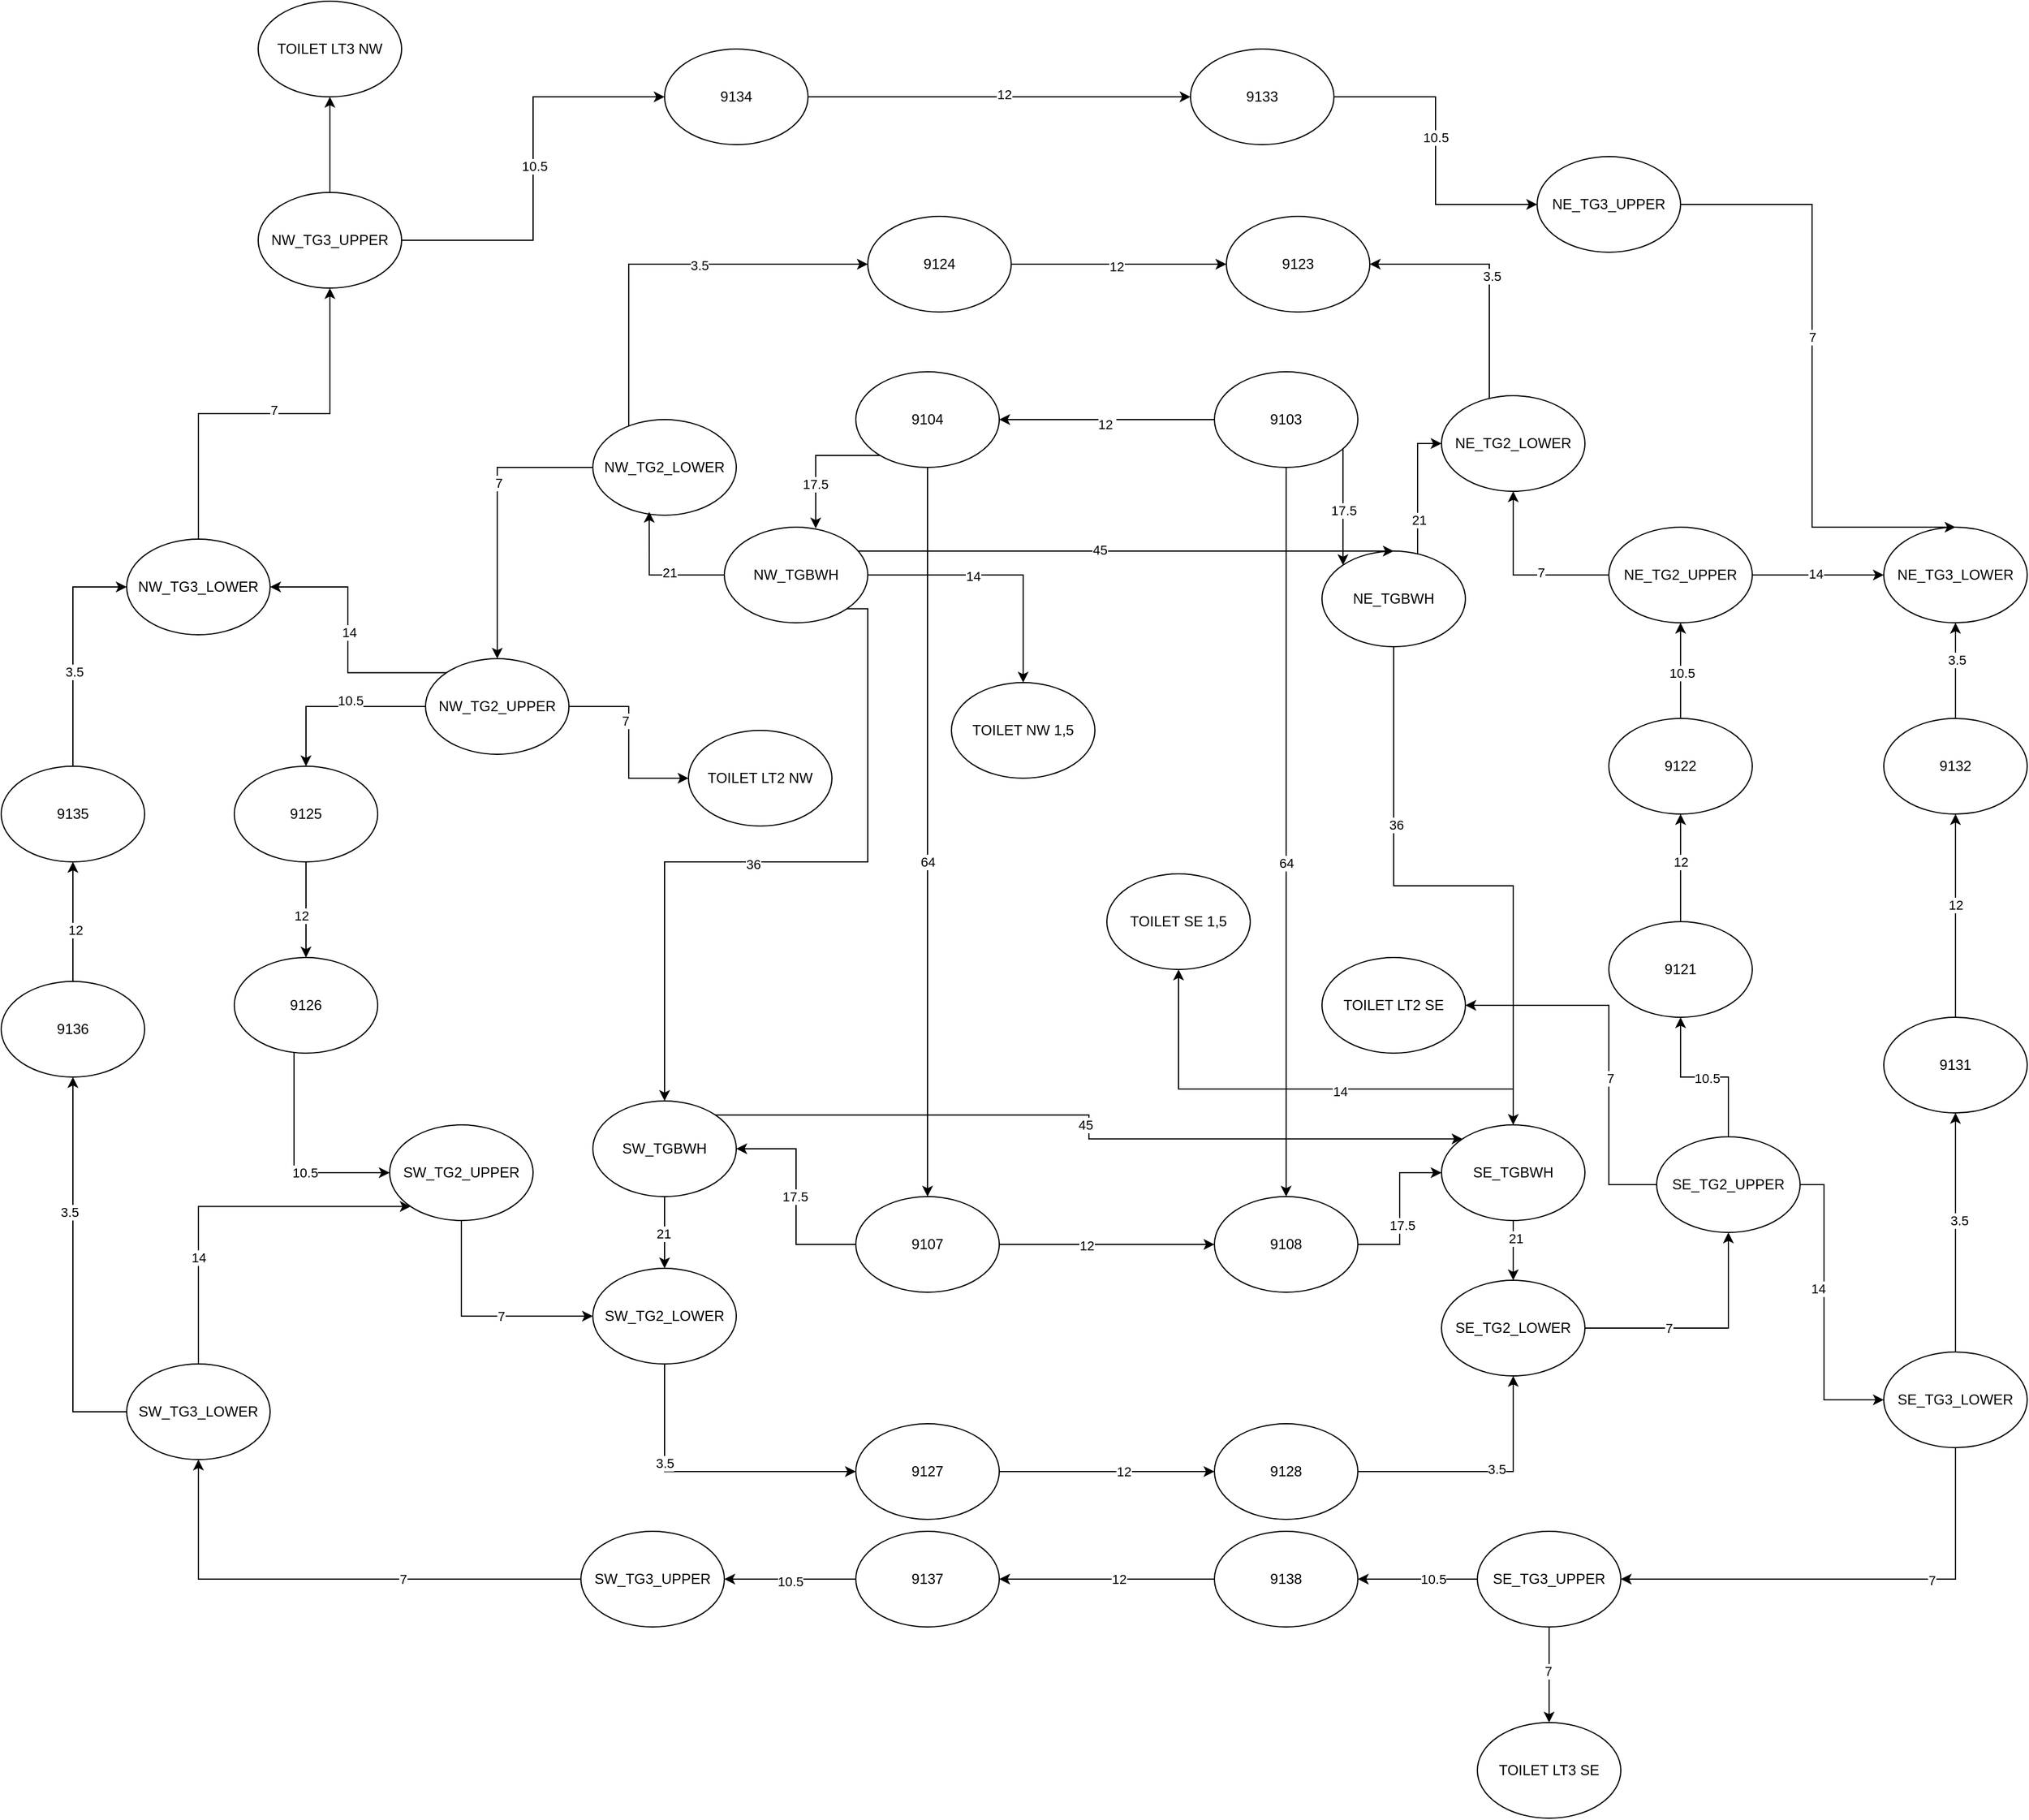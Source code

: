 <mxfile version="22.1.7" type="device">
  <diagram name="Page-1" id="kwG1Tb61bwSE5z8DppzK">
    <mxGraphModel dx="2553" dy="1872" grid="1" gridSize="10" guides="1" tooltips="1" connect="1" arrows="1" fold="1" page="1" pageScale="1" pageWidth="850" pageHeight="1100" math="0" shadow="0">
      <root>
        <mxCell id="0" />
        <mxCell id="1" parent="0" />
        <mxCell id="VRYn3jgNpUZlm6RyWlzc-5" style="edgeStyle=orthogonalEdgeStyle;rounded=0;orthogonalLoop=1;jettySize=auto;html=1;" edge="1" parent="1" source="VRYn3jgNpUZlm6RyWlzc-1" target="VRYn3jgNpUZlm6RyWlzc-4">
          <mxGeometry relative="1" as="geometry" />
        </mxCell>
        <mxCell id="VRYn3jgNpUZlm6RyWlzc-6" value="12&amp;nbsp;" style="edgeLabel;html=1;align=center;verticalAlign=middle;resizable=0;points=[];" vertex="1" connectable="0" parent="VRYn3jgNpUZlm6RyWlzc-5">
          <mxGeometry x="0.007" y="4" relative="1" as="geometry">
            <mxPoint as="offset" />
          </mxGeometry>
        </mxCell>
        <mxCell id="VRYn3jgNpUZlm6RyWlzc-86" style="edgeStyle=orthogonalEdgeStyle;rounded=0;orthogonalLoop=1;jettySize=auto;html=1;entryX=0;entryY=0;entryDx=0;entryDy=0;" edge="1" parent="1" source="VRYn3jgNpUZlm6RyWlzc-1" target="VRYn3jgNpUZlm6RyWlzc-85">
          <mxGeometry relative="1" as="geometry">
            <Array as="points">
              <mxPoint x="650" y="200" />
              <mxPoint x="650" y="200" />
            </Array>
          </mxGeometry>
        </mxCell>
        <mxCell id="VRYn3jgNpUZlm6RyWlzc-87" value="17.5" style="edgeLabel;html=1;align=center;verticalAlign=middle;resizable=0;points=[];" vertex="1" connectable="0" parent="VRYn3jgNpUZlm6RyWlzc-86">
          <mxGeometry x="0.061" relative="1" as="geometry">
            <mxPoint as="offset" />
          </mxGeometry>
        </mxCell>
        <mxCell id="VRYn3jgNpUZlm6RyWlzc-1" value="9103" style="ellipse;whiteSpace=wrap;html=1;" vertex="1" parent="1">
          <mxGeometry x="530" y="150" width="120" height="80" as="geometry" />
        </mxCell>
        <mxCell id="VRYn3jgNpUZlm6RyWlzc-34" style="edgeStyle=orthogonalEdgeStyle;rounded=0;orthogonalLoop=1;jettySize=auto;html=1;entryX=0.5;entryY=0;entryDx=0;entryDy=0;" edge="1" parent="1" source="VRYn3jgNpUZlm6RyWlzc-4" target="VRYn3jgNpUZlm6RyWlzc-35">
          <mxGeometry relative="1" as="geometry">
            <mxPoint x="290" y="770.909" as="targetPoint" />
          </mxGeometry>
        </mxCell>
        <mxCell id="VRYn3jgNpUZlm6RyWlzc-36" value="64" style="edgeLabel;html=1;align=center;verticalAlign=middle;resizable=0;points=[];" vertex="1" connectable="0" parent="VRYn3jgNpUZlm6RyWlzc-34">
          <mxGeometry x="0.24" y="1" relative="1" as="geometry">
            <mxPoint x="-1" y="-48" as="offset" />
          </mxGeometry>
        </mxCell>
        <mxCell id="VRYn3jgNpUZlm6RyWlzc-4" value="9104" style="ellipse;whiteSpace=wrap;html=1;" vertex="1" parent="1">
          <mxGeometry x="230" y="150" width="120" height="80" as="geometry" />
        </mxCell>
        <mxCell id="VRYn3jgNpUZlm6RyWlzc-9" style="edgeStyle=orthogonalEdgeStyle;rounded=0;orthogonalLoop=1;jettySize=auto;html=1;entryX=0.5;entryY=0;entryDx=0;entryDy=0;" edge="1" parent="1" source="VRYn3jgNpUZlm6RyWlzc-8" target="VRYn3jgNpUZlm6RyWlzc-10">
          <mxGeometry relative="1" as="geometry">
            <mxPoint x="140" y="460" as="targetPoint" />
          </mxGeometry>
        </mxCell>
        <mxCell id="VRYn3jgNpUZlm6RyWlzc-12" value="7" style="edgeLabel;html=1;align=center;verticalAlign=middle;resizable=0;points=[];" vertex="1" connectable="0" parent="VRYn3jgNpUZlm6RyWlzc-9">
          <mxGeometry x="-0.223" y="1" relative="1" as="geometry">
            <mxPoint as="offset" />
          </mxGeometry>
        </mxCell>
        <mxCell id="VRYn3jgNpUZlm6RyWlzc-13" style="edgeStyle=orthogonalEdgeStyle;rounded=0;orthogonalLoop=1;jettySize=auto;html=1;entryX=0;entryY=0.5;entryDx=0;entryDy=0;" edge="1" parent="1" source="VRYn3jgNpUZlm6RyWlzc-8" target="VRYn3jgNpUZlm6RyWlzc-14">
          <mxGeometry relative="1" as="geometry">
            <mxPoint y="140" as="targetPoint" />
            <Array as="points">
              <mxPoint x="40" y="60" />
            </Array>
          </mxGeometry>
        </mxCell>
        <mxCell id="VRYn3jgNpUZlm6RyWlzc-15" value="3.5" style="edgeLabel;html=1;align=center;verticalAlign=middle;resizable=0;points=[];" vertex="1" connectable="0" parent="VRYn3jgNpUZlm6RyWlzc-13">
          <mxGeometry x="0.16" y="-1" relative="1" as="geometry">
            <mxPoint as="offset" />
          </mxGeometry>
        </mxCell>
        <mxCell id="VRYn3jgNpUZlm6RyWlzc-8" value="NW_TG2_LOWER" style="ellipse;whiteSpace=wrap;html=1;" vertex="1" parent="1">
          <mxGeometry x="10" y="190" width="120" height="80" as="geometry" />
        </mxCell>
        <mxCell id="VRYn3jgNpUZlm6RyWlzc-20" style="edgeStyle=orthogonalEdgeStyle;rounded=0;orthogonalLoop=1;jettySize=auto;html=1;" edge="1" parent="1" source="VRYn3jgNpUZlm6RyWlzc-10" target="VRYn3jgNpUZlm6RyWlzc-16">
          <mxGeometry relative="1" as="geometry" />
        </mxCell>
        <mxCell id="VRYn3jgNpUZlm6RyWlzc-21" value="10.5" style="edgeLabel;html=1;align=center;verticalAlign=middle;resizable=0;points=[];" vertex="1" connectable="0" parent="VRYn3jgNpUZlm6RyWlzc-20">
          <mxGeometry x="-0.162" y="-5" relative="1" as="geometry">
            <mxPoint as="offset" />
          </mxGeometry>
        </mxCell>
        <mxCell id="VRYn3jgNpUZlm6RyWlzc-96" value="" style="edgeStyle=orthogonalEdgeStyle;rounded=0;orthogonalLoop=1;jettySize=auto;html=1;" edge="1" parent="1" source="VRYn3jgNpUZlm6RyWlzc-10" target="VRYn3jgNpUZlm6RyWlzc-95">
          <mxGeometry relative="1" as="geometry" />
        </mxCell>
        <mxCell id="VRYn3jgNpUZlm6RyWlzc-97" value="7" style="edgeLabel;html=1;align=center;verticalAlign=middle;resizable=0;points=[];" vertex="1" connectable="0" parent="VRYn3jgNpUZlm6RyWlzc-96">
          <mxGeometry x="-0.224" y="-3" relative="1" as="geometry">
            <mxPoint as="offset" />
          </mxGeometry>
        </mxCell>
        <mxCell id="VRYn3jgNpUZlm6RyWlzc-10" value="NW_TG2_UPPER" style="ellipse;whiteSpace=wrap;html=1;" vertex="1" parent="1">
          <mxGeometry x="-130" y="390" width="120" height="80" as="geometry" />
        </mxCell>
        <mxCell id="VRYn3jgNpUZlm6RyWlzc-17" style="edgeStyle=orthogonalEdgeStyle;rounded=0;orthogonalLoop=1;jettySize=auto;html=1;entryX=0;entryY=0.5;entryDx=0;entryDy=0;" edge="1" parent="1" source="VRYn3jgNpUZlm6RyWlzc-14" target="VRYn3jgNpUZlm6RyWlzc-18">
          <mxGeometry relative="1" as="geometry">
            <mxPoint x="570" y="60" as="targetPoint" />
          </mxGeometry>
        </mxCell>
        <mxCell id="VRYn3jgNpUZlm6RyWlzc-19" value="12" style="edgeLabel;html=1;align=center;verticalAlign=middle;resizable=0;points=[];" vertex="1" connectable="0" parent="VRYn3jgNpUZlm6RyWlzc-17">
          <mxGeometry x="-0.028" y="-2" relative="1" as="geometry">
            <mxPoint as="offset" />
          </mxGeometry>
        </mxCell>
        <mxCell id="VRYn3jgNpUZlm6RyWlzc-14" value="9124" style="ellipse;whiteSpace=wrap;html=1;" vertex="1" parent="1">
          <mxGeometry x="240" y="20" width="120" height="80" as="geometry" />
        </mxCell>
        <mxCell id="VRYn3jgNpUZlm6RyWlzc-23" value="" style="edgeStyle=orthogonalEdgeStyle;rounded=0;orthogonalLoop=1;jettySize=auto;html=1;" edge="1" parent="1" source="VRYn3jgNpUZlm6RyWlzc-16" target="VRYn3jgNpUZlm6RyWlzc-22">
          <mxGeometry relative="1" as="geometry" />
        </mxCell>
        <mxCell id="VRYn3jgNpUZlm6RyWlzc-24" value="12" style="edgeLabel;html=1;align=center;verticalAlign=middle;resizable=0;points=[];" vertex="1" connectable="0" parent="VRYn3jgNpUZlm6RyWlzc-23">
          <mxGeometry x="0.121" y="-4" relative="1" as="geometry">
            <mxPoint as="offset" />
          </mxGeometry>
        </mxCell>
        <mxCell id="VRYn3jgNpUZlm6RyWlzc-16" value="9125" style="ellipse;whiteSpace=wrap;html=1;" vertex="1" parent="1">
          <mxGeometry x="-290" y="480" width="120" height="80" as="geometry" />
        </mxCell>
        <mxCell id="VRYn3jgNpUZlm6RyWlzc-18" value="9123" style="ellipse;whiteSpace=wrap;html=1;" vertex="1" parent="1">
          <mxGeometry x="540" y="20" width="120" height="80" as="geometry" />
        </mxCell>
        <mxCell id="VRYn3jgNpUZlm6RyWlzc-26" style="edgeStyle=orthogonalEdgeStyle;rounded=0;orthogonalLoop=1;jettySize=auto;html=1;entryX=0;entryY=0.5;entryDx=0;entryDy=0;" edge="1" parent="1" source="VRYn3jgNpUZlm6RyWlzc-22" target="VRYn3jgNpUZlm6RyWlzc-25">
          <mxGeometry relative="1" as="geometry">
            <Array as="points">
              <mxPoint x="-240" y="820" />
            </Array>
          </mxGeometry>
        </mxCell>
        <mxCell id="VRYn3jgNpUZlm6RyWlzc-27" value="10.5" style="edgeLabel;html=1;align=center;verticalAlign=middle;resizable=0;points=[];" vertex="1" connectable="0" parent="VRYn3jgNpUZlm6RyWlzc-26">
          <mxGeometry x="0.215" relative="1" as="geometry">
            <mxPoint as="offset" />
          </mxGeometry>
        </mxCell>
        <mxCell id="VRYn3jgNpUZlm6RyWlzc-22" value="9126" style="ellipse;whiteSpace=wrap;html=1;" vertex="1" parent="1">
          <mxGeometry x="-290" y="640" width="120" height="80" as="geometry" />
        </mxCell>
        <mxCell id="VRYn3jgNpUZlm6RyWlzc-29" style="edgeStyle=orthogonalEdgeStyle;rounded=0;orthogonalLoop=1;jettySize=auto;html=1;entryX=0;entryY=0.5;entryDx=0;entryDy=0;" edge="1" parent="1" source="VRYn3jgNpUZlm6RyWlzc-25" target="VRYn3jgNpUZlm6RyWlzc-28">
          <mxGeometry relative="1" as="geometry">
            <Array as="points">
              <mxPoint x="-100" y="940" />
            </Array>
          </mxGeometry>
        </mxCell>
        <mxCell id="VRYn3jgNpUZlm6RyWlzc-30" value="7" style="edgeLabel;html=1;align=center;verticalAlign=middle;resizable=0;points=[];" vertex="1" connectable="0" parent="VRYn3jgNpUZlm6RyWlzc-29">
          <mxGeometry x="0.183" relative="1" as="geometry">
            <mxPoint as="offset" />
          </mxGeometry>
        </mxCell>
        <mxCell id="VRYn3jgNpUZlm6RyWlzc-25" value="SW_TG2_UPPER" style="ellipse;whiteSpace=wrap;html=1;" vertex="1" parent="1">
          <mxGeometry x="-160" y="780" width="120" height="80" as="geometry" />
        </mxCell>
        <mxCell id="VRYn3jgNpUZlm6RyWlzc-31" style="edgeStyle=orthogonalEdgeStyle;rounded=0;orthogonalLoop=1;jettySize=auto;html=1;entryX=0;entryY=0.5;entryDx=0;entryDy=0;" edge="1" parent="1" source="VRYn3jgNpUZlm6RyWlzc-28" target="VRYn3jgNpUZlm6RyWlzc-32">
          <mxGeometry relative="1" as="geometry">
            <mxPoint x="90" y="1060" as="targetPoint" />
            <Array as="points">
              <mxPoint x="70" y="1070" />
            </Array>
          </mxGeometry>
        </mxCell>
        <mxCell id="VRYn3jgNpUZlm6RyWlzc-33" value="3.5" style="edgeLabel;html=1;align=center;verticalAlign=middle;resizable=0;points=[];" vertex="1" connectable="0" parent="VRYn3jgNpUZlm6RyWlzc-31">
          <mxGeometry x="-0.334" relative="1" as="geometry">
            <mxPoint as="offset" />
          </mxGeometry>
        </mxCell>
        <mxCell id="VRYn3jgNpUZlm6RyWlzc-28" value="SW_TG2_LOWER" style="ellipse;whiteSpace=wrap;html=1;" vertex="1" parent="1">
          <mxGeometry x="10" y="900" width="120" height="80" as="geometry" />
        </mxCell>
        <mxCell id="VRYn3jgNpUZlm6RyWlzc-45" value="" style="edgeStyle=orthogonalEdgeStyle;rounded=0;orthogonalLoop=1;jettySize=auto;html=1;" edge="1" parent="1" source="VRYn3jgNpUZlm6RyWlzc-32" target="VRYn3jgNpUZlm6RyWlzc-44">
          <mxGeometry relative="1" as="geometry" />
        </mxCell>
        <mxCell id="VRYn3jgNpUZlm6RyWlzc-46" value="12" style="edgeLabel;html=1;align=center;verticalAlign=middle;resizable=0;points=[];" vertex="1" connectable="0" parent="VRYn3jgNpUZlm6RyWlzc-45">
          <mxGeometry x="0.149" relative="1" as="geometry">
            <mxPoint as="offset" />
          </mxGeometry>
        </mxCell>
        <mxCell id="VRYn3jgNpUZlm6RyWlzc-32" value="9127" style="ellipse;whiteSpace=wrap;html=1;" vertex="1" parent="1">
          <mxGeometry x="230" y="1030" width="120" height="80" as="geometry" />
        </mxCell>
        <mxCell id="VRYn3jgNpUZlm6RyWlzc-38" value="" style="edgeStyle=orthogonalEdgeStyle;rounded=0;orthogonalLoop=1;jettySize=auto;html=1;" edge="1" parent="1" source="VRYn3jgNpUZlm6RyWlzc-35" target="VRYn3jgNpUZlm6RyWlzc-37">
          <mxGeometry relative="1" as="geometry" />
        </mxCell>
        <mxCell id="VRYn3jgNpUZlm6RyWlzc-41" value="12" style="edgeLabel;html=1;align=center;verticalAlign=middle;resizable=0;points=[];" vertex="1" connectable="0" parent="VRYn3jgNpUZlm6RyWlzc-38">
          <mxGeometry x="-0.196" y="-1" relative="1" as="geometry">
            <mxPoint as="offset" />
          </mxGeometry>
        </mxCell>
        <mxCell id="VRYn3jgNpUZlm6RyWlzc-81" style="edgeStyle=orthogonalEdgeStyle;rounded=0;orthogonalLoop=1;jettySize=auto;html=1;" edge="1" parent="1" source="VRYn3jgNpUZlm6RyWlzc-35" target="VRYn3jgNpUZlm6RyWlzc-80">
          <mxGeometry relative="1" as="geometry" />
        </mxCell>
        <mxCell id="VRYn3jgNpUZlm6RyWlzc-83" value="17.5" style="edgeLabel;html=1;align=center;verticalAlign=middle;resizable=0;points=[];" vertex="1" connectable="0" parent="VRYn3jgNpUZlm6RyWlzc-81">
          <mxGeometry x="-0.178" y="1" relative="1" as="geometry">
            <mxPoint y="-16" as="offset" />
          </mxGeometry>
        </mxCell>
        <mxCell id="VRYn3jgNpUZlm6RyWlzc-35" value="9107" style="ellipse;whiteSpace=wrap;html=1;" vertex="1" parent="1">
          <mxGeometry x="230" y="840" width="120" height="80" as="geometry" />
        </mxCell>
        <mxCell id="VRYn3jgNpUZlm6RyWlzc-77" style="edgeStyle=orthogonalEdgeStyle;rounded=0;orthogonalLoop=1;jettySize=auto;html=1;entryX=0;entryY=0.5;entryDx=0;entryDy=0;" edge="1" parent="1" source="VRYn3jgNpUZlm6RyWlzc-37" target="VRYn3jgNpUZlm6RyWlzc-70">
          <mxGeometry relative="1" as="geometry" />
        </mxCell>
        <mxCell id="VRYn3jgNpUZlm6RyWlzc-78" value="17.5" style="edgeLabel;html=1;align=center;verticalAlign=middle;resizable=0;points=[];" vertex="1" connectable="0" parent="VRYn3jgNpUZlm6RyWlzc-77">
          <mxGeometry x="-0.215" y="-2" relative="1" as="geometry">
            <mxPoint as="offset" />
          </mxGeometry>
        </mxCell>
        <mxCell id="VRYn3jgNpUZlm6RyWlzc-37" value="9108" style="ellipse;whiteSpace=wrap;html=1;" vertex="1" parent="1">
          <mxGeometry x="530" y="840" width="120" height="80" as="geometry" />
        </mxCell>
        <mxCell id="VRYn3jgNpUZlm6RyWlzc-39" style="edgeStyle=orthogonalEdgeStyle;rounded=0;orthogonalLoop=1;jettySize=auto;html=1;entryX=0.5;entryY=0;entryDx=0;entryDy=0;" edge="1" parent="1" source="VRYn3jgNpUZlm6RyWlzc-1" target="VRYn3jgNpUZlm6RyWlzc-37">
          <mxGeometry relative="1" as="geometry" />
        </mxCell>
        <mxCell id="VRYn3jgNpUZlm6RyWlzc-40" value="64" style="edgeLabel;html=1;align=center;verticalAlign=middle;resizable=0;points=[];" vertex="1" connectable="0" parent="VRYn3jgNpUZlm6RyWlzc-39">
          <mxGeometry x="0.11" y="-4" relative="1" as="geometry">
            <mxPoint x="4" y="-8" as="offset" />
          </mxGeometry>
        </mxCell>
        <mxCell id="VRYn3jgNpUZlm6RyWlzc-48" style="edgeStyle=orthogonalEdgeStyle;rounded=0;orthogonalLoop=1;jettySize=auto;html=1;entryX=0.5;entryY=1;entryDx=0;entryDy=0;" edge="1" parent="1" source="VRYn3jgNpUZlm6RyWlzc-44" target="VRYn3jgNpUZlm6RyWlzc-47">
          <mxGeometry relative="1" as="geometry" />
        </mxCell>
        <mxCell id="VRYn3jgNpUZlm6RyWlzc-49" value="3.5" style="edgeLabel;html=1;align=center;verticalAlign=middle;resizable=0;points=[];" vertex="1" connectable="0" parent="VRYn3jgNpUZlm6RyWlzc-48">
          <mxGeometry x="0.107" y="2" relative="1" as="geometry">
            <mxPoint as="offset" />
          </mxGeometry>
        </mxCell>
        <mxCell id="VRYn3jgNpUZlm6RyWlzc-44" value="9128" style="ellipse;whiteSpace=wrap;html=1;" vertex="1" parent="1">
          <mxGeometry x="530" y="1030" width="120" height="80" as="geometry" />
        </mxCell>
        <mxCell id="VRYn3jgNpUZlm6RyWlzc-51" style="edgeStyle=orthogonalEdgeStyle;rounded=0;orthogonalLoop=1;jettySize=auto;html=1;" edge="1" parent="1" source="VRYn3jgNpUZlm6RyWlzc-47" target="VRYn3jgNpUZlm6RyWlzc-50">
          <mxGeometry relative="1" as="geometry" />
        </mxCell>
        <mxCell id="VRYn3jgNpUZlm6RyWlzc-52" value="7" style="edgeLabel;html=1;align=center;verticalAlign=middle;resizable=0;points=[];" vertex="1" connectable="0" parent="VRYn3jgNpUZlm6RyWlzc-51">
          <mxGeometry x="-0.066" y="3" relative="1" as="geometry">
            <mxPoint x="-24" y="3" as="offset" />
          </mxGeometry>
        </mxCell>
        <mxCell id="VRYn3jgNpUZlm6RyWlzc-47" value="SE_TG2_LOWER" style="ellipse;whiteSpace=wrap;html=1;" vertex="1" parent="1">
          <mxGeometry x="720" y="910" width="120" height="80" as="geometry" />
        </mxCell>
        <mxCell id="VRYn3jgNpUZlm6RyWlzc-54" style="edgeStyle=orthogonalEdgeStyle;rounded=0;orthogonalLoop=1;jettySize=auto;html=1;entryX=0.5;entryY=1;entryDx=0;entryDy=0;" edge="1" parent="1" source="VRYn3jgNpUZlm6RyWlzc-50" target="VRYn3jgNpUZlm6RyWlzc-53">
          <mxGeometry relative="1" as="geometry" />
        </mxCell>
        <mxCell id="VRYn3jgNpUZlm6RyWlzc-55" value="10.5" style="edgeLabel;html=1;align=center;verticalAlign=middle;resizable=0;points=[];" vertex="1" connectable="0" parent="VRYn3jgNpUZlm6RyWlzc-54">
          <mxGeometry x="-0.024" y="1" relative="1" as="geometry">
            <mxPoint as="offset" />
          </mxGeometry>
        </mxCell>
        <mxCell id="VRYn3jgNpUZlm6RyWlzc-98" style="edgeStyle=orthogonalEdgeStyle;rounded=0;orthogonalLoop=1;jettySize=auto;html=1;entryX=1;entryY=0.5;entryDx=0;entryDy=0;" edge="1" parent="1" source="VRYn3jgNpUZlm6RyWlzc-50" target="VRYn3jgNpUZlm6RyWlzc-99">
          <mxGeometry relative="1" as="geometry">
            <mxPoint x="740" y="680" as="targetPoint" />
            <Array as="points">
              <mxPoint x="860" y="830" />
              <mxPoint x="860" y="680" />
            </Array>
          </mxGeometry>
        </mxCell>
        <mxCell id="VRYn3jgNpUZlm6RyWlzc-100" value="7" style="edgeLabel;html=1;align=center;verticalAlign=middle;resizable=0;points=[];" vertex="1" connectable="0" parent="VRYn3jgNpUZlm6RyWlzc-98">
          <mxGeometry x="-0.172" y="-1" relative="1" as="geometry">
            <mxPoint y="-1" as="offset" />
          </mxGeometry>
        </mxCell>
        <mxCell id="VRYn3jgNpUZlm6RyWlzc-102" value="" style="edgeStyle=orthogonalEdgeStyle;rounded=0;orthogonalLoop=1;jettySize=auto;html=1;" edge="1" parent="1" source="VRYn3jgNpUZlm6RyWlzc-50" target="VRYn3jgNpUZlm6RyWlzc-101">
          <mxGeometry relative="1" as="geometry">
            <Array as="points">
              <mxPoint x="1040" y="830" />
              <mxPoint x="1040" y="1010" />
            </Array>
          </mxGeometry>
        </mxCell>
        <mxCell id="VRYn3jgNpUZlm6RyWlzc-103" value="14" style="edgeLabel;html=1;align=center;verticalAlign=middle;resizable=0;points=[];" vertex="1" connectable="0" parent="VRYn3jgNpUZlm6RyWlzc-102">
          <mxGeometry x="-0.146" y="-5" relative="1" as="geometry">
            <mxPoint as="offset" />
          </mxGeometry>
        </mxCell>
        <mxCell id="VRYn3jgNpUZlm6RyWlzc-50" value="SE_TG2_UPPER" style="ellipse;whiteSpace=wrap;html=1;" vertex="1" parent="1">
          <mxGeometry x="900" y="790" width="120" height="80" as="geometry" />
        </mxCell>
        <mxCell id="VRYn3jgNpUZlm6RyWlzc-57" style="edgeStyle=orthogonalEdgeStyle;rounded=0;orthogonalLoop=1;jettySize=auto;html=1;entryX=0.5;entryY=1;entryDx=0;entryDy=0;" edge="1" parent="1" source="VRYn3jgNpUZlm6RyWlzc-53" target="VRYn3jgNpUZlm6RyWlzc-56">
          <mxGeometry relative="1" as="geometry" />
        </mxCell>
        <mxCell id="VRYn3jgNpUZlm6RyWlzc-60" value="12" style="edgeLabel;html=1;align=center;verticalAlign=middle;resizable=0;points=[];" vertex="1" connectable="0" parent="VRYn3jgNpUZlm6RyWlzc-57">
          <mxGeometry x="0.039" y="6" relative="1" as="geometry">
            <mxPoint x="6" y="-3" as="offset" />
          </mxGeometry>
        </mxCell>
        <mxCell id="VRYn3jgNpUZlm6RyWlzc-53" value="9121" style="ellipse;whiteSpace=wrap;html=1;" vertex="1" parent="1">
          <mxGeometry x="860" y="610" width="120" height="80" as="geometry" />
        </mxCell>
        <mxCell id="VRYn3jgNpUZlm6RyWlzc-62" style="edgeStyle=orthogonalEdgeStyle;rounded=0;orthogonalLoop=1;jettySize=auto;html=1;" edge="1" parent="1" source="VRYn3jgNpUZlm6RyWlzc-56" target="VRYn3jgNpUZlm6RyWlzc-61">
          <mxGeometry relative="1" as="geometry" />
        </mxCell>
        <mxCell id="VRYn3jgNpUZlm6RyWlzc-110" value="10.5" style="edgeLabel;html=1;align=center;verticalAlign=middle;resizable=0;points=[];" vertex="1" connectable="0" parent="VRYn3jgNpUZlm6RyWlzc-62">
          <mxGeometry x="-0.054" y="-1" relative="1" as="geometry">
            <mxPoint as="offset" />
          </mxGeometry>
        </mxCell>
        <mxCell id="VRYn3jgNpUZlm6RyWlzc-56" value="9122" style="ellipse;whiteSpace=wrap;html=1;" vertex="1" parent="1">
          <mxGeometry x="860" y="440" width="120" height="80" as="geometry" />
        </mxCell>
        <mxCell id="VRYn3jgNpUZlm6RyWlzc-64" style="edgeStyle=orthogonalEdgeStyle;rounded=0;orthogonalLoop=1;jettySize=auto;html=1;" edge="1" parent="1" source="VRYn3jgNpUZlm6RyWlzc-61" target="VRYn3jgNpUZlm6RyWlzc-63">
          <mxGeometry relative="1" as="geometry" />
        </mxCell>
        <mxCell id="VRYn3jgNpUZlm6RyWlzc-66" value="7" style="edgeLabel;html=1;align=center;verticalAlign=middle;resizable=0;points=[];" vertex="1" connectable="0" parent="VRYn3jgNpUZlm6RyWlzc-64">
          <mxGeometry x="-0.224" y="-2" relative="1" as="geometry">
            <mxPoint x="1" as="offset" />
          </mxGeometry>
        </mxCell>
        <mxCell id="VRYn3jgNpUZlm6RyWlzc-114" style="edgeStyle=orthogonalEdgeStyle;rounded=0;orthogonalLoop=1;jettySize=auto;html=1;entryX=0;entryY=0.5;entryDx=0;entryDy=0;" edge="1" parent="1" source="VRYn3jgNpUZlm6RyWlzc-61" target="VRYn3jgNpUZlm6RyWlzc-112">
          <mxGeometry relative="1" as="geometry" />
        </mxCell>
        <mxCell id="VRYn3jgNpUZlm6RyWlzc-115" value="14" style="edgeLabel;html=1;align=center;verticalAlign=middle;resizable=0;points=[];" vertex="1" connectable="0" parent="VRYn3jgNpUZlm6RyWlzc-114">
          <mxGeometry x="-0.048" y="1" relative="1" as="geometry">
            <mxPoint as="offset" />
          </mxGeometry>
        </mxCell>
        <mxCell id="VRYn3jgNpUZlm6RyWlzc-61" value="NE_TG2_UPPER" style="ellipse;whiteSpace=wrap;html=1;" vertex="1" parent="1">
          <mxGeometry x="860" y="280" width="120" height="80" as="geometry" />
        </mxCell>
        <mxCell id="VRYn3jgNpUZlm6RyWlzc-68" style="edgeStyle=orthogonalEdgeStyle;rounded=0;orthogonalLoop=1;jettySize=auto;html=1;entryX=1;entryY=0.5;entryDx=0;entryDy=0;" edge="1" parent="1" source="VRYn3jgNpUZlm6RyWlzc-63" target="VRYn3jgNpUZlm6RyWlzc-18">
          <mxGeometry relative="1" as="geometry">
            <Array as="points">
              <mxPoint x="760" y="60" />
            </Array>
          </mxGeometry>
        </mxCell>
        <mxCell id="VRYn3jgNpUZlm6RyWlzc-69" value="3.5" style="edgeLabel;html=1;align=center;verticalAlign=middle;resizable=0;points=[];" vertex="1" connectable="0" parent="VRYn3jgNpUZlm6RyWlzc-68">
          <mxGeometry x="-0.03" y="-2" relative="1" as="geometry">
            <mxPoint as="offset" />
          </mxGeometry>
        </mxCell>
        <mxCell id="VRYn3jgNpUZlm6RyWlzc-63" value="NE_TG2_LOWER" style="ellipse;whiteSpace=wrap;html=1;" vertex="1" parent="1">
          <mxGeometry x="720" y="170" width="120" height="80" as="geometry" />
        </mxCell>
        <mxCell id="VRYn3jgNpUZlm6RyWlzc-76" style="edgeStyle=orthogonalEdgeStyle;rounded=0;orthogonalLoop=1;jettySize=auto;html=1;" edge="1" parent="1" source="VRYn3jgNpUZlm6RyWlzc-70" target="VRYn3jgNpUZlm6RyWlzc-47">
          <mxGeometry relative="1" as="geometry" />
        </mxCell>
        <mxCell id="VRYn3jgNpUZlm6RyWlzc-79" value="21" style="edgeLabel;html=1;align=center;verticalAlign=middle;resizable=0;points=[];" vertex="1" connectable="0" parent="VRYn3jgNpUZlm6RyWlzc-76">
          <mxGeometry x="-0.423" y="2" relative="1" as="geometry">
            <mxPoint as="offset" />
          </mxGeometry>
        </mxCell>
        <mxCell id="VRYn3jgNpUZlm6RyWlzc-165" style="edgeStyle=orthogonalEdgeStyle;rounded=0;orthogonalLoop=1;jettySize=auto;html=1;entryX=0.5;entryY=1;entryDx=0;entryDy=0;" edge="1" parent="1" source="VRYn3jgNpUZlm6RyWlzc-70" target="VRYn3jgNpUZlm6RyWlzc-166">
          <mxGeometry relative="1" as="geometry">
            <mxPoint x="500" y="660" as="targetPoint" />
            <Array as="points">
              <mxPoint x="780" y="750" />
              <mxPoint x="500" y="750" />
            </Array>
          </mxGeometry>
        </mxCell>
        <mxCell id="VRYn3jgNpUZlm6RyWlzc-167" value="14" style="edgeLabel;html=1;align=center;verticalAlign=middle;resizable=0;points=[];" vertex="1" connectable="0" parent="VRYn3jgNpUZlm6RyWlzc-165">
          <mxGeometry x="-0.146" y="2" relative="1" as="geometry">
            <mxPoint as="offset" />
          </mxGeometry>
        </mxCell>
        <mxCell id="VRYn3jgNpUZlm6RyWlzc-70" value="SE_TGBWH" style="ellipse;whiteSpace=wrap;html=1;" vertex="1" parent="1">
          <mxGeometry x="720" y="780" width="120" height="80" as="geometry" />
        </mxCell>
        <mxCell id="VRYn3jgNpUZlm6RyWlzc-82" style="edgeStyle=orthogonalEdgeStyle;rounded=0;orthogonalLoop=1;jettySize=auto;html=1;" edge="1" parent="1" source="VRYn3jgNpUZlm6RyWlzc-80" target="VRYn3jgNpUZlm6RyWlzc-28">
          <mxGeometry relative="1" as="geometry" />
        </mxCell>
        <mxCell id="VRYn3jgNpUZlm6RyWlzc-84" value="21" style="edgeLabel;html=1;align=center;verticalAlign=middle;resizable=0;points=[];" vertex="1" connectable="0" parent="VRYn3jgNpUZlm6RyWlzc-82">
          <mxGeometry x="0.04" y="-1" relative="1" as="geometry">
            <mxPoint as="offset" />
          </mxGeometry>
        </mxCell>
        <mxCell id="VRYn3jgNpUZlm6RyWlzc-179" style="edgeStyle=orthogonalEdgeStyle;rounded=0;orthogonalLoop=1;jettySize=auto;html=1;exitX=1;exitY=0;exitDx=0;exitDy=0;entryX=0;entryY=0;entryDx=0;entryDy=0;" edge="1" parent="1" source="VRYn3jgNpUZlm6RyWlzc-80" target="VRYn3jgNpUZlm6RyWlzc-70">
          <mxGeometry relative="1" as="geometry" />
        </mxCell>
        <mxCell id="VRYn3jgNpUZlm6RyWlzc-180" value="45" style="edgeLabel;html=1;align=center;verticalAlign=middle;resizable=0;points=[];" vertex="1" connectable="0" parent="VRYn3jgNpUZlm6RyWlzc-179">
          <mxGeometry x="-0.007" y="-3" relative="1" as="geometry">
            <mxPoint as="offset" />
          </mxGeometry>
        </mxCell>
        <mxCell id="VRYn3jgNpUZlm6RyWlzc-80" value="SW_TGBWH" style="ellipse;whiteSpace=wrap;html=1;" vertex="1" parent="1">
          <mxGeometry x="10" y="760" width="120" height="80" as="geometry" />
        </mxCell>
        <mxCell id="VRYn3jgNpUZlm6RyWlzc-88" style="edgeStyle=orthogonalEdgeStyle;rounded=0;orthogonalLoop=1;jettySize=auto;html=1;entryX=0;entryY=0.5;entryDx=0;entryDy=0;" edge="1" parent="1" source="VRYn3jgNpUZlm6RyWlzc-85" target="VRYn3jgNpUZlm6RyWlzc-63">
          <mxGeometry relative="1" as="geometry">
            <Array as="points">
              <mxPoint x="700" y="210" />
            </Array>
          </mxGeometry>
        </mxCell>
        <mxCell id="VRYn3jgNpUZlm6RyWlzc-89" value="21" style="edgeLabel;html=1;align=center;verticalAlign=middle;resizable=0;points=[];" vertex="1" connectable="0" parent="VRYn3jgNpUZlm6RyWlzc-88">
          <mxGeometry x="-0.493" y="-1" relative="1" as="geometry">
            <mxPoint as="offset" />
          </mxGeometry>
        </mxCell>
        <mxCell id="VRYn3jgNpUZlm6RyWlzc-175" style="edgeStyle=orthogonalEdgeStyle;rounded=0;orthogonalLoop=1;jettySize=auto;html=1;entryX=0.5;entryY=0;entryDx=0;entryDy=0;" edge="1" parent="1" source="VRYn3jgNpUZlm6RyWlzc-85" target="VRYn3jgNpUZlm6RyWlzc-70">
          <mxGeometry relative="1" as="geometry" />
        </mxCell>
        <mxCell id="VRYn3jgNpUZlm6RyWlzc-176" value="36" style="edgeLabel;html=1;align=center;verticalAlign=middle;resizable=0;points=[];" vertex="1" connectable="0" parent="VRYn3jgNpUZlm6RyWlzc-175">
          <mxGeometry x="-0.4" y="2" relative="1" as="geometry">
            <mxPoint y="-1" as="offset" />
          </mxGeometry>
        </mxCell>
        <mxCell id="VRYn3jgNpUZlm6RyWlzc-85" value="NE_TGBWH" style="ellipse;whiteSpace=wrap;html=1;" vertex="1" parent="1">
          <mxGeometry x="620" y="300" width="120" height="80" as="geometry" />
        </mxCell>
        <mxCell id="VRYn3jgNpUZlm6RyWlzc-162" style="edgeStyle=orthogonalEdgeStyle;rounded=0;orthogonalLoop=1;jettySize=auto;html=1;" edge="1" parent="1" source="VRYn3jgNpUZlm6RyWlzc-90" target="VRYn3jgNpUZlm6RyWlzc-164">
          <mxGeometry relative="1" as="geometry">
            <mxPoint x="370" y="450" as="targetPoint" />
          </mxGeometry>
        </mxCell>
        <mxCell id="VRYn3jgNpUZlm6RyWlzc-163" value="14" style="edgeLabel;html=1;align=center;verticalAlign=middle;resizable=0;points=[];" vertex="1" connectable="0" parent="VRYn3jgNpUZlm6RyWlzc-162">
          <mxGeometry x="-0.19" y="-1" relative="1" as="geometry">
            <mxPoint x="-1" as="offset" />
          </mxGeometry>
        </mxCell>
        <mxCell id="VRYn3jgNpUZlm6RyWlzc-173" style="edgeStyle=orthogonalEdgeStyle;rounded=0;orthogonalLoop=1;jettySize=auto;html=1;entryX=0.5;entryY=0;entryDx=0;entryDy=0;exitX=1;exitY=1;exitDx=0;exitDy=0;" edge="1" parent="1" source="VRYn3jgNpUZlm6RyWlzc-90" target="VRYn3jgNpUZlm6RyWlzc-80">
          <mxGeometry relative="1" as="geometry">
            <Array as="points">
              <mxPoint x="240" y="348" />
              <mxPoint x="240" y="560" />
              <mxPoint x="70" y="560" />
            </Array>
          </mxGeometry>
        </mxCell>
        <mxCell id="VRYn3jgNpUZlm6RyWlzc-174" value="36" style="edgeLabel;html=1;align=center;verticalAlign=middle;resizable=0;points=[];" vertex="1" connectable="0" parent="VRYn3jgNpUZlm6RyWlzc-173">
          <mxGeometry x="0.085" y="2" relative="1" as="geometry">
            <mxPoint x="-1" as="offset" />
          </mxGeometry>
        </mxCell>
        <mxCell id="VRYn3jgNpUZlm6RyWlzc-177" style="edgeStyle=orthogonalEdgeStyle;rounded=0;orthogonalLoop=1;jettySize=auto;html=1;" edge="1" parent="1" source="VRYn3jgNpUZlm6RyWlzc-90" target="VRYn3jgNpUZlm6RyWlzc-85">
          <mxGeometry relative="1" as="geometry">
            <Array as="points">
              <mxPoint x="450" y="300" />
              <mxPoint x="450" y="300" />
            </Array>
          </mxGeometry>
        </mxCell>
        <mxCell id="VRYn3jgNpUZlm6RyWlzc-178" value="45" style="edgeLabel;html=1;align=center;verticalAlign=middle;resizable=0;points=[];" vertex="1" connectable="0" parent="VRYn3jgNpUZlm6RyWlzc-177">
          <mxGeometry x="-0.104" y="1" relative="1" as="geometry">
            <mxPoint x="1" as="offset" />
          </mxGeometry>
        </mxCell>
        <mxCell id="VRYn3jgNpUZlm6RyWlzc-90" value="NW_TGBWH" style="ellipse;whiteSpace=wrap;html=1;" vertex="1" parent="1">
          <mxGeometry x="120" y="280" width="120" height="80" as="geometry" />
        </mxCell>
        <mxCell id="VRYn3jgNpUZlm6RyWlzc-91" style="edgeStyle=orthogonalEdgeStyle;rounded=0;orthogonalLoop=1;jettySize=auto;html=1;entryX=0.637;entryY=0.013;entryDx=0;entryDy=0;entryPerimeter=0;" edge="1" parent="1" source="VRYn3jgNpUZlm6RyWlzc-4" target="VRYn3jgNpUZlm6RyWlzc-90">
          <mxGeometry relative="1" as="geometry">
            <Array as="points">
              <mxPoint x="196" y="220" />
            </Array>
          </mxGeometry>
        </mxCell>
        <mxCell id="VRYn3jgNpUZlm6RyWlzc-92" value="17.5" style="edgeLabel;html=1;align=center;verticalAlign=middle;resizable=0;points=[];" vertex="1" connectable="0" parent="VRYn3jgNpUZlm6RyWlzc-91">
          <mxGeometry x="0.355" y="-1" relative="1" as="geometry">
            <mxPoint as="offset" />
          </mxGeometry>
        </mxCell>
        <mxCell id="VRYn3jgNpUZlm6RyWlzc-93" style="edgeStyle=orthogonalEdgeStyle;rounded=0;orthogonalLoop=1;jettySize=auto;html=1;entryX=0.393;entryY=0.965;entryDx=0;entryDy=0;entryPerimeter=0;" edge="1" parent="1" source="VRYn3jgNpUZlm6RyWlzc-90" target="VRYn3jgNpUZlm6RyWlzc-8">
          <mxGeometry relative="1" as="geometry">
            <Array as="points">
              <mxPoint x="57" y="320" />
            </Array>
          </mxGeometry>
        </mxCell>
        <mxCell id="VRYn3jgNpUZlm6RyWlzc-94" value="21" style="edgeLabel;html=1;align=center;verticalAlign=middle;resizable=0;points=[];" vertex="1" connectable="0" parent="VRYn3jgNpUZlm6RyWlzc-93">
          <mxGeometry x="-0.208" y="-2" relative="1" as="geometry">
            <mxPoint as="offset" />
          </mxGeometry>
        </mxCell>
        <mxCell id="VRYn3jgNpUZlm6RyWlzc-95" value="TOILET LT2 NW" style="ellipse;whiteSpace=wrap;html=1;" vertex="1" parent="1">
          <mxGeometry x="90" y="450" width="120" height="80" as="geometry" />
        </mxCell>
        <mxCell id="VRYn3jgNpUZlm6RyWlzc-99" value="TOILET LT2 SE" style="ellipse;whiteSpace=wrap;html=1;" vertex="1" parent="1">
          <mxGeometry x="620" y="640" width="120" height="80" as="geometry" />
        </mxCell>
        <mxCell id="VRYn3jgNpUZlm6RyWlzc-105" value="" style="edgeStyle=orthogonalEdgeStyle;rounded=0;orthogonalLoop=1;jettySize=auto;html=1;" edge="1" parent="1" source="VRYn3jgNpUZlm6RyWlzc-101" target="VRYn3jgNpUZlm6RyWlzc-104">
          <mxGeometry relative="1" as="geometry" />
        </mxCell>
        <mxCell id="VRYn3jgNpUZlm6RyWlzc-106" value="3.5" style="edgeLabel;html=1;align=center;verticalAlign=middle;resizable=0;points=[];" vertex="1" connectable="0" parent="VRYn3jgNpUZlm6RyWlzc-105">
          <mxGeometry x="0.107" y="-3" relative="1" as="geometry">
            <mxPoint as="offset" />
          </mxGeometry>
        </mxCell>
        <mxCell id="VRYn3jgNpUZlm6RyWlzc-117" style="edgeStyle=orthogonalEdgeStyle;rounded=0;orthogonalLoop=1;jettySize=auto;html=1;entryX=1;entryY=0.5;entryDx=0;entryDy=0;" edge="1" parent="1" source="VRYn3jgNpUZlm6RyWlzc-101" target="VRYn3jgNpUZlm6RyWlzc-116">
          <mxGeometry relative="1" as="geometry">
            <Array as="points">
              <mxPoint x="1150" y="1160" />
            </Array>
          </mxGeometry>
        </mxCell>
        <mxCell id="VRYn3jgNpUZlm6RyWlzc-118" value="7" style="edgeLabel;html=1;align=center;verticalAlign=middle;resizable=0;points=[];" vertex="1" connectable="0" parent="VRYn3jgNpUZlm6RyWlzc-117">
          <mxGeometry x="-0.525" relative="1" as="geometry">
            <mxPoint x="-20" y="18" as="offset" />
          </mxGeometry>
        </mxCell>
        <mxCell id="VRYn3jgNpUZlm6RyWlzc-101" value="SE_TG3_LOWER" style="ellipse;whiteSpace=wrap;html=1;" vertex="1" parent="1">
          <mxGeometry x="1090" y="970" width="120" height="80" as="geometry" />
        </mxCell>
        <mxCell id="VRYn3jgNpUZlm6RyWlzc-108" style="edgeStyle=orthogonalEdgeStyle;rounded=0;orthogonalLoop=1;jettySize=auto;html=1;entryX=0.5;entryY=1;entryDx=0;entryDy=0;" edge="1" parent="1" source="VRYn3jgNpUZlm6RyWlzc-104" target="VRYn3jgNpUZlm6RyWlzc-107">
          <mxGeometry relative="1" as="geometry" />
        </mxCell>
        <mxCell id="VRYn3jgNpUZlm6RyWlzc-109" value="12" style="edgeLabel;html=1;align=center;verticalAlign=middle;resizable=0;points=[];" vertex="1" connectable="0" parent="VRYn3jgNpUZlm6RyWlzc-108">
          <mxGeometry x="0.103" y="-6" relative="1" as="geometry">
            <mxPoint x="-6" as="offset" />
          </mxGeometry>
        </mxCell>
        <mxCell id="VRYn3jgNpUZlm6RyWlzc-104" value="9131" style="ellipse;whiteSpace=wrap;html=1;" vertex="1" parent="1">
          <mxGeometry x="1090" y="690" width="120" height="80" as="geometry" />
        </mxCell>
        <mxCell id="VRYn3jgNpUZlm6RyWlzc-111" style="edgeStyle=orthogonalEdgeStyle;rounded=0;orthogonalLoop=1;jettySize=auto;html=1;" edge="1" parent="1" source="VRYn3jgNpUZlm6RyWlzc-107" target="VRYn3jgNpUZlm6RyWlzc-112">
          <mxGeometry relative="1" as="geometry">
            <mxPoint x="1150" y="330" as="targetPoint" />
          </mxGeometry>
        </mxCell>
        <mxCell id="VRYn3jgNpUZlm6RyWlzc-113" value="3.5" style="edgeLabel;html=1;align=center;verticalAlign=middle;resizable=0;points=[];" vertex="1" connectable="0" parent="VRYn3jgNpUZlm6RyWlzc-111">
          <mxGeometry x="0.225" y="-1" relative="1" as="geometry">
            <mxPoint as="offset" />
          </mxGeometry>
        </mxCell>
        <mxCell id="VRYn3jgNpUZlm6RyWlzc-107" value="9132" style="ellipse;whiteSpace=wrap;html=1;" vertex="1" parent="1">
          <mxGeometry x="1090" y="440" width="120" height="80" as="geometry" />
        </mxCell>
        <mxCell id="VRYn3jgNpUZlm6RyWlzc-112" value="NE_TG3_LOWER" style="ellipse;whiteSpace=wrap;html=1;" vertex="1" parent="1">
          <mxGeometry x="1090" y="280" width="120" height="80" as="geometry" />
        </mxCell>
        <mxCell id="VRYn3jgNpUZlm6RyWlzc-120" value="" style="edgeStyle=orthogonalEdgeStyle;rounded=0;orthogonalLoop=1;jettySize=auto;html=1;" edge="1" parent="1" source="VRYn3jgNpUZlm6RyWlzc-116" target="VRYn3jgNpUZlm6RyWlzc-119">
          <mxGeometry relative="1" as="geometry" />
        </mxCell>
        <mxCell id="VRYn3jgNpUZlm6RyWlzc-121" value="10.5" style="edgeLabel;html=1;align=center;verticalAlign=middle;resizable=0;points=[];" vertex="1" connectable="0" parent="VRYn3jgNpUZlm6RyWlzc-120">
          <mxGeometry x="-0.246" relative="1" as="geometry">
            <mxPoint as="offset" />
          </mxGeometry>
        </mxCell>
        <mxCell id="VRYn3jgNpUZlm6RyWlzc-169" value="" style="edgeStyle=orthogonalEdgeStyle;rounded=0;orthogonalLoop=1;jettySize=auto;html=1;" edge="1" parent="1" source="VRYn3jgNpUZlm6RyWlzc-116" target="VRYn3jgNpUZlm6RyWlzc-168">
          <mxGeometry relative="1" as="geometry" />
        </mxCell>
        <mxCell id="VRYn3jgNpUZlm6RyWlzc-172" value="7" style="edgeLabel;html=1;align=center;verticalAlign=middle;resizable=0;points=[];" vertex="1" connectable="0" parent="VRYn3jgNpUZlm6RyWlzc-169">
          <mxGeometry x="-0.114" y="-1" relative="1" as="geometry">
            <mxPoint y="1" as="offset" />
          </mxGeometry>
        </mxCell>
        <mxCell id="VRYn3jgNpUZlm6RyWlzc-116" value="SE_TG3_UPPER" style="ellipse;whiteSpace=wrap;html=1;" vertex="1" parent="1">
          <mxGeometry x="750" y="1120" width="120" height="80" as="geometry" />
        </mxCell>
        <mxCell id="VRYn3jgNpUZlm6RyWlzc-123" value="" style="edgeStyle=orthogonalEdgeStyle;rounded=0;orthogonalLoop=1;jettySize=auto;html=1;" edge="1" parent="1" source="VRYn3jgNpUZlm6RyWlzc-119" target="VRYn3jgNpUZlm6RyWlzc-122">
          <mxGeometry relative="1" as="geometry" />
        </mxCell>
        <mxCell id="VRYn3jgNpUZlm6RyWlzc-124" value="12" style="edgeLabel;html=1;align=center;verticalAlign=middle;resizable=0;points=[];" vertex="1" connectable="0" parent="VRYn3jgNpUZlm6RyWlzc-123">
          <mxGeometry x="-0.223" y="2" relative="1" as="geometry">
            <mxPoint x="-10" y="-2" as="offset" />
          </mxGeometry>
        </mxCell>
        <mxCell id="VRYn3jgNpUZlm6RyWlzc-119" value="9138" style="ellipse;whiteSpace=wrap;html=1;" vertex="1" parent="1">
          <mxGeometry x="530" y="1120" width="120" height="80" as="geometry" />
        </mxCell>
        <mxCell id="VRYn3jgNpUZlm6RyWlzc-126" style="edgeStyle=orthogonalEdgeStyle;rounded=0;orthogonalLoop=1;jettySize=auto;html=1;" edge="1" parent="1" source="VRYn3jgNpUZlm6RyWlzc-122" target="VRYn3jgNpUZlm6RyWlzc-125">
          <mxGeometry relative="1" as="geometry" />
        </mxCell>
        <mxCell id="VRYn3jgNpUZlm6RyWlzc-127" value="10.5" style="edgeLabel;html=1;align=center;verticalAlign=middle;resizable=0;points=[];" vertex="1" connectable="0" parent="VRYn3jgNpUZlm6RyWlzc-126">
          <mxGeometry x="0.009" y="2" relative="1" as="geometry">
            <mxPoint as="offset" />
          </mxGeometry>
        </mxCell>
        <mxCell id="VRYn3jgNpUZlm6RyWlzc-122" value="9137" style="ellipse;whiteSpace=wrap;html=1;" vertex="1" parent="1">
          <mxGeometry x="230" y="1120" width="120" height="80" as="geometry" />
        </mxCell>
        <mxCell id="VRYn3jgNpUZlm6RyWlzc-129" style="edgeStyle=orthogonalEdgeStyle;rounded=0;orthogonalLoop=1;jettySize=auto;html=1;entryX=0.5;entryY=1;entryDx=0;entryDy=0;" edge="1" parent="1" source="VRYn3jgNpUZlm6RyWlzc-125" target="VRYn3jgNpUZlm6RyWlzc-128">
          <mxGeometry relative="1" as="geometry" />
        </mxCell>
        <mxCell id="VRYn3jgNpUZlm6RyWlzc-140" value="7" style="edgeLabel;html=1;align=center;verticalAlign=middle;resizable=0;points=[];" vertex="1" connectable="0" parent="VRYn3jgNpUZlm6RyWlzc-129">
          <mxGeometry x="-0.285" relative="1" as="geometry">
            <mxPoint x="1" as="offset" />
          </mxGeometry>
        </mxCell>
        <mxCell id="VRYn3jgNpUZlm6RyWlzc-125" value="SW_TG3_UPPER" style="ellipse;whiteSpace=wrap;html=1;" vertex="1" parent="1">
          <mxGeometry y="1120" width="120" height="80" as="geometry" />
        </mxCell>
        <mxCell id="VRYn3jgNpUZlm6RyWlzc-130" style="edgeStyle=orthogonalEdgeStyle;rounded=0;orthogonalLoop=1;jettySize=auto;html=1;entryX=0;entryY=1;entryDx=0;entryDy=0;" edge="1" parent="1" source="VRYn3jgNpUZlm6RyWlzc-128" target="VRYn3jgNpUZlm6RyWlzc-25">
          <mxGeometry relative="1" as="geometry">
            <Array as="points">
              <mxPoint x="-320" y="848" />
            </Array>
          </mxGeometry>
        </mxCell>
        <mxCell id="VRYn3jgNpUZlm6RyWlzc-134" value="14" style="edgeLabel;html=1;align=center;verticalAlign=middle;resizable=0;points=[];" vertex="1" connectable="0" parent="VRYn3jgNpUZlm6RyWlzc-130">
          <mxGeometry x="-0.176" relative="1" as="geometry">
            <mxPoint y="38" as="offset" />
          </mxGeometry>
        </mxCell>
        <mxCell id="VRYn3jgNpUZlm6RyWlzc-136" style="edgeStyle=orthogonalEdgeStyle;rounded=0;orthogonalLoop=1;jettySize=auto;html=1;entryX=0.5;entryY=1;entryDx=0;entryDy=0;" edge="1" parent="1" source="VRYn3jgNpUZlm6RyWlzc-128" target="VRYn3jgNpUZlm6RyWlzc-135">
          <mxGeometry relative="1" as="geometry">
            <Array as="points">
              <mxPoint x="-425" y="1020" />
            </Array>
          </mxGeometry>
        </mxCell>
        <mxCell id="VRYn3jgNpUZlm6RyWlzc-141" value="3.5" style="edgeLabel;html=1;align=center;verticalAlign=middle;resizable=0;points=[];" vertex="1" connectable="0" parent="VRYn3jgNpUZlm6RyWlzc-136">
          <mxGeometry x="0.305" y="3" relative="1" as="geometry">
            <mxPoint as="offset" />
          </mxGeometry>
        </mxCell>
        <mxCell id="VRYn3jgNpUZlm6RyWlzc-128" value="SW_TG3_LOWER" style="ellipse;whiteSpace=wrap;html=1;" vertex="1" parent="1">
          <mxGeometry x="-380" y="980" width="120" height="80" as="geometry" />
        </mxCell>
        <mxCell id="VRYn3jgNpUZlm6RyWlzc-138" style="edgeStyle=orthogonalEdgeStyle;rounded=0;orthogonalLoop=1;jettySize=auto;html=1;" edge="1" parent="1" source="VRYn3jgNpUZlm6RyWlzc-135" target="VRYn3jgNpUZlm6RyWlzc-137">
          <mxGeometry relative="1" as="geometry" />
        </mxCell>
        <mxCell id="VRYn3jgNpUZlm6RyWlzc-142" value="12" style="edgeLabel;html=1;align=center;verticalAlign=middle;resizable=0;points=[];" vertex="1" connectable="0" parent="VRYn3jgNpUZlm6RyWlzc-138">
          <mxGeometry x="-0.127" y="-2" relative="1" as="geometry">
            <mxPoint as="offset" />
          </mxGeometry>
        </mxCell>
        <mxCell id="VRYn3jgNpUZlm6RyWlzc-135" value="9136" style="ellipse;whiteSpace=wrap;html=1;" vertex="1" parent="1">
          <mxGeometry x="-485" y="660" width="120" height="80" as="geometry" />
        </mxCell>
        <mxCell id="VRYn3jgNpUZlm6RyWlzc-144" style="edgeStyle=orthogonalEdgeStyle;rounded=0;orthogonalLoop=1;jettySize=auto;html=1;entryX=0;entryY=0.5;entryDx=0;entryDy=0;" edge="1" parent="1" source="VRYn3jgNpUZlm6RyWlzc-137" target="VRYn3jgNpUZlm6RyWlzc-143">
          <mxGeometry relative="1" as="geometry" />
        </mxCell>
        <mxCell id="VRYn3jgNpUZlm6RyWlzc-145" value="3.5" style="edgeLabel;html=1;align=center;verticalAlign=middle;resizable=0;points=[];" vertex="1" connectable="0" parent="VRYn3jgNpUZlm6RyWlzc-144">
          <mxGeometry x="-0.189" y="-1" relative="1" as="geometry">
            <mxPoint as="offset" />
          </mxGeometry>
        </mxCell>
        <mxCell id="VRYn3jgNpUZlm6RyWlzc-137" value="9135" style="ellipse;whiteSpace=wrap;html=1;" vertex="1" parent="1">
          <mxGeometry x="-485" y="480" width="120" height="80" as="geometry" />
        </mxCell>
        <mxCell id="VRYn3jgNpUZlm6RyWlzc-147" value="" style="edgeStyle=orthogonalEdgeStyle;rounded=0;orthogonalLoop=1;jettySize=auto;html=1;" edge="1" parent="1" source="VRYn3jgNpUZlm6RyWlzc-143" target="VRYn3jgNpUZlm6RyWlzc-146">
          <mxGeometry relative="1" as="geometry" />
        </mxCell>
        <mxCell id="VRYn3jgNpUZlm6RyWlzc-150" value="7" style="edgeLabel;html=1;align=center;verticalAlign=middle;resizable=0;points=[];" vertex="1" connectable="0" parent="VRYn3jgNpUZlm6RyWlzc-147">
          <mxGeometry x="0.049" y="3" relative="1" as="geometry">
            <mxPoint as="offset" />
          </mxGeometry>
        </mxCell>
        <mxCell id="VRYn3jgNpUZlm6RyWlzc-143" value="NW_TG3_LOWER" style="ellipse;whiteSpace=wrap;html=1;" vertex="1" parent="1">
          <mxGeometry x="-380" y="290" width="120" height="80" as="geometry" />
        </mxCell>
        <mxCell id="VRYn3jgNpUZlm6RyWlzc-152" style="edgeStyle=orthogonalEdgeStyle;rounded=0;orthogonalLoop=1;jettySize=auto;html=1;entryX=0;entryY=0.5;entryDx=0;entryDy=0;" edge="1" parent="1" source="VRYn3jgNpUZlm6RyWlzc-146" target="VRYn3jgNpUZlm6RyWlzc-151">
          <mxGeometry relative="1" as="geometry" />
        </mxCell>
        <mxCell id="VRYn3jgNpUZlm6RyWlzc-153" value="10.5" style="edgeLabel;html=1;align=center;verticalAlign=middle;resizable=0;points=[];" vertex="1" connectable="0" parent="VRYn3jgNpUZlm6RyWlzc-152">
          <mxGeometry x="0.015" y="-1" relative="1" as="geometry">
            <mxPoint as="offset" />
          </mxGeometry>
        </mxCell>
        <mxCell id="VRYn3jgNpUZlm6RyWlzc-171" value="" style="edgeStyle=orthogonalEdgeStyle;rounded=0;orthogonalLoop=1;jettySize=auto;html=1;" edge="1" parent="1" source="VRYn3jgNpUZlm6RyWlzc-146" target="VRYn3jgNpUZlm6RyWlzc-170">
          <mxGeometry relative="1" as="geometry" />
        </mxCell>
        <mxCell id="VRYn3jgNpUZlm6RyWlzc-146" value="NW_TG3_UPPER" style="ellipse;whiteSpace=wrap;html=1;" vertex="1" parent="1">
          <mxGeometry x="-270" width="120" height="80" as="geometry" />
        </mxCell>
        <mxCell id="VRYn3jgNpUZlm6RyWlzc-148" style="edgeStyle=orthogonalEdgeStyle;rounded=0;orthogonalLoop=1;jettySize=auto;html=1;exitX=0;exitY=0;exitDx=0;exitDy=0;entryX=1;entryY=0.5;entryDx=0;entryDy=0;" edge="1" parent="1" source="VRYn3jgNpUZlm6RyWlzc-10" target="VRYn3jgNpUZlm6RyWlzc-143">
          <mxGeometry relative="1" as="geometry" />
        </mxCell>
        <mxCell id="VRYn3jgNpUZlm6RyWlzc-149" value="14" style="edgeLabel;html=1;align=center;verticalAlign=middle;resizable=0;points=[];" vertex="1" connectable="0" parent="VRYn3jgNpUZlm6RyWlzc-148">
          <mxGeometry x="0.067" y="-1" relative="1" as="geometry">
            <mxPoint as="offset" />
          </mxGeometry>
        </mxCell>
        <mxCell id="VRYn3jgNpUZlm6RyWlzc-155" style="edgeStyle=orthogonalEdgeStyle;rounded=0;orthogonalLoop=1;jettySize=auto;html=1;entryX=0;entryY=0.5;entryDx=0;entryDy=0;" edge="1" parent="1" source="VRYn3jgNpUZlm6RyWlzc-151" target="VRYn3jgNpUZlm6RyWlzc-154">
          <mxGeometry relative="1" as="geometry" />
        </mxCell>
        <mxCell id="VRYn3jgNpUZlm6RyWlzc-156" value="12" style="edgeLabel;html=1;align=center;verticalAlign=middle;resizable=0;points=[];" vertex="1" connectable="0" parent="VRYn3jgNpUZlm6RyWlzc-155">
          <mxGeometry x="0.023" y="2" relative="1" as="geometry">
            <mxPoint as="offset" />
          </mxGeometry>
        </mxCell>
        <mxCell id="VRYn3jgNpUZlm6RyWlzc-151" value="9134" style="ellipse;whiteSpace=wrap;html=1;" vertex="1" parent="1">
          <mxGeometry x="70" y="-120" width="120" height="80" as="geometry" />
        </mxCell>
        <mxCell id="VRYn3jgNpUZlm6RyWlzc-158" style="edgeStyle=orthogonalEdgeStyle;rounded=0;orthogonalLoop=1;jettySize=auto;html=1;entryX=0;entryY=0.5;entryDx=0;entryDy=0;" edge="1" parent="1" source="VRYn3jgNpUZlm6RyWlzc-154" target="VRYn3jgNpUZlm6RyWlzc-157">
          <mxGeometry relative="1" as="geometry" />
        </mxCell>
        <mxCell id="VRYn3jgNpUZlm6RyWlzc-159" value="10.5" style="edgeLabel;html=1;align=center;verticalAlign=middle;resizable=0;points=[];" vertex="1" connectable="0" parent="VRYn3jgNpUZlm6RyWlzc-158">
          <mxGeometry x="-0.084" relative="1" as="geometry">
            <mxPoint as="offset" />
          </mxGeometry>
        </mxCell>
        <mxCell id="VRYn3jgNpUZlm6RyWlzc-154" value="9133" style="ellipse;whiteSpace=wrap;html=1;" vertex="1" parent="1">
          <mxGeometry x="510" y="-120" width="120" height="80" as="geometry" />
        </mxCell>
        <mxCell id="VRYn3jgNpUZlm6RyWlzc-160" style="edgeStyle=orthogonalEdgeStyle;rounded=0;orthogonalLoop=1;jettySize=auto;html=1;entryX=0.5;entryY=0;entryDx=0;entryDy=0;" edge="1" parent="1" source="VRYn3jgNpUZlm6RyWlzc-157" target="VRYn3jgNpUZlm6RyWlzc-112">
          <mxGeometry relative="1" as="geometry">
            <Array as="points">
              <mxPoint x="1030" y="10" />
              <mxPoint x="1030" y="280" />
            </Array>
          </mxGeometry>
        </mxCell>
        <mxCell id="VRYn3jgNpUZlm6RyWlzc-161" value="7" style="edgeLabel;html=1;align=center;verticalAlign=middle;resizable=0;points=[];" vertex="1" connectable="0" parent="VRYn3jgNpUZlm6RyWlzc-160">
          <mxGeometry x="-0.118" y="5" relative="1" as="geometry">
            <mxPoint x="-5" as="offset" />
          </mxGeometry>
        </mxCell>
        <mxCell id="VRYn3jgNpUZlm6RyWlzc-157" value="NE_TG3_UPPER" style="ellipse;whiteSpace=wrap;html=1;" vertex="1" parent="1">
          <mxGeometry x="800" y="-30" width="120" height="80" as="geometry" />
        </mxCell>
        <mxCell id="VRYn3jgNpUZlm6RyWlzc-164" value="TOILET NW 1,5" style="ellipse;whiteSpace=wrap;html=1;" vertex="1" parent="1">
          <mxGeometry x="310" y="410" width="120" height="80" as="geometry" />
        </mxCell>
        <mxCell id="VRYn3jgNpUZlm6RyWlzc-166" value="TOILET SE 1,5" style="ellipse;whiteSpace=wrap;html=1;" vertex="1" parent="1">
          <mxGeometry x="440" y="570" width="120" height="80" as="geometry" />
        </mxCell>
        <mxCell id="VRYn3jgNpUZlm6RyWlzc-168" value="TOILET LT3 SE" style="ellipse;whiteSpace=wrap;html=1;" vertex="1" parent="1">
          <mxGeometry x="750" y="1280" width="120" height="80" as="geometry" />
        </mxCell>
        <mxCell id="VRYn3jgNpUZlm6RyWlzc-170" value="TOILET LT3 NW" style="ellipse;whiteSpace=wrap;html=1;" vertex="1" parent="1">
          <mxGeometry x="-270" y="-160" width="120" height="80" as="geometry" />
        </mxCell>
      </root>
    </mxGraphModel>
  </diagram>
</mxfile>
